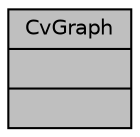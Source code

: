 digraph "CvGraph"
{
 // LATEX_PDF_SIZE
  edge [fontname="Helvetica",fontsize="10",labelfontname="Helvetica",labelfontsize="10"];
  node [fontname="Helvetica",fontsize="10",shape=record];
  Node1 [label="{CvGraph\n||}",height=0.2,width=0.4,color="black", fillcolor="grey75", style="filled", fontcolor="black",tooltip=" "];
}
